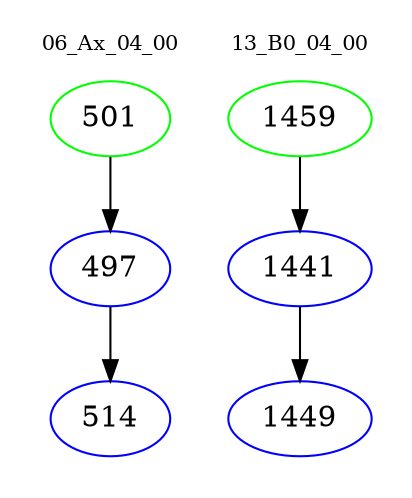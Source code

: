 digraph{
subgraph cluster_0 {
color = white
label = "06_Ax_04_00";
fontsize=10;
T0_501 [label="501", color="green"]
T0_501 -> T0_497 [color="black"]
T0_497 [label="497", color="blue"]
T0_497 -> T0_514 [color="black"]
T0_514 [label="514", color="blue"]
}
subgraph cluster_1 {
color = white
label = "13_B0_04_00";
fontsize=10;
T1_1459 [label="1459", color="green"]
T1_1459 -> T1_1441 [color="black"]
T1_1441 [label="1441", color="blue"]
T1_1441 -> T1_1449 [color="black"]
T1_1449 [label="1449", color="blue"]
}
}
